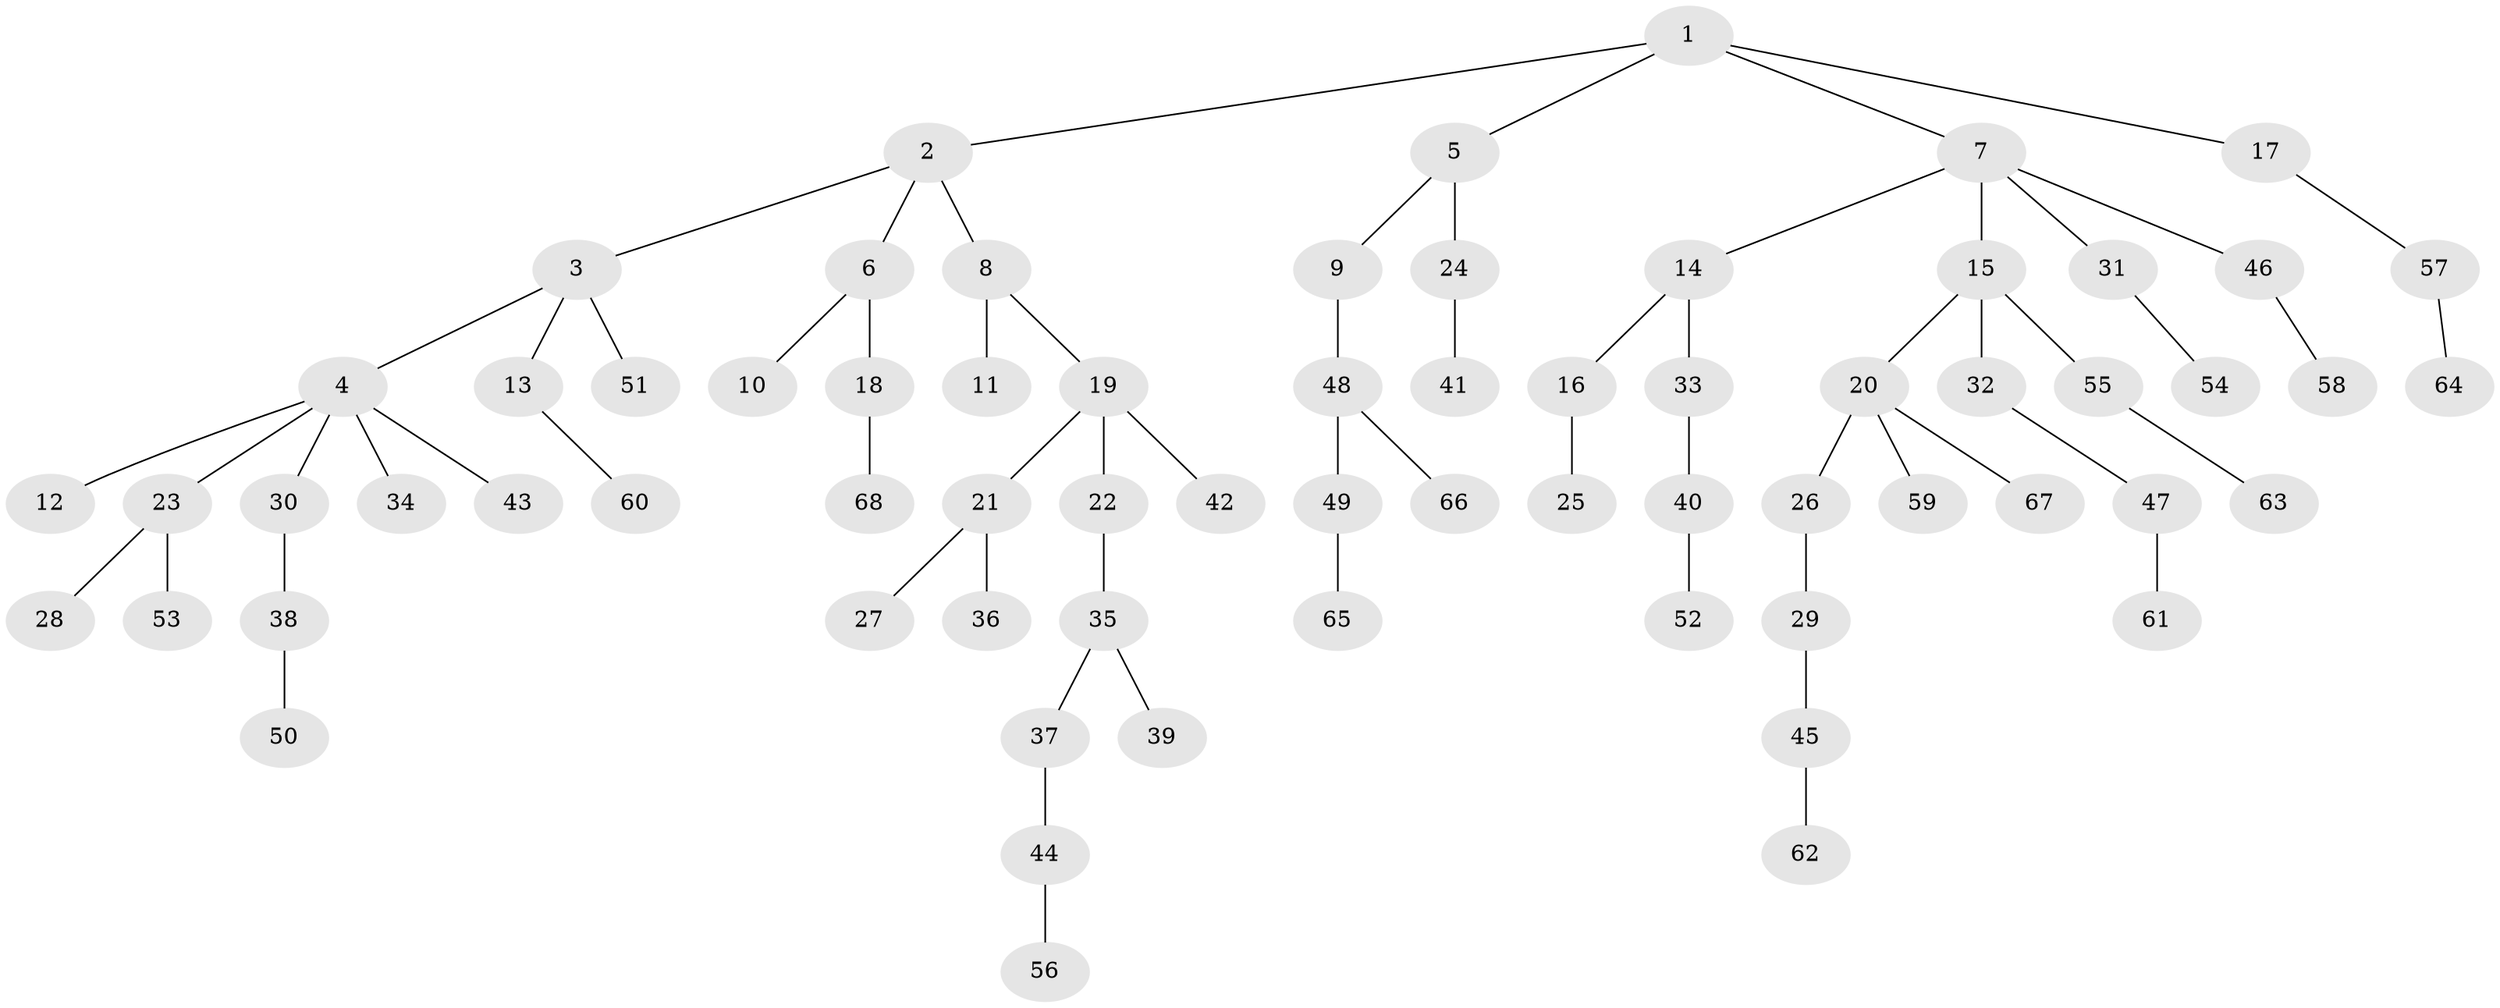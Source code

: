 // coarse degree distribution, {7: 0.023809523809523808, 4: 0.047619047619047616, 3: 0.14285714285714285, 6: 0.023809523809523808, 2: 0.2619047619047619, 1: 0.5}
// Generated by graph-tools (version 1.1) at 2025/42/03/06/25 10:42:04]
// undirected, 68 vertices, 67 edges
graph export_dot {
graph [start="1"]
  node [color=gray90,style=filled];
  1;
  2;
  3;
  4;
  5;
  6;
  7;
  8;
  9;
  10;
  11;
  12;
  13;
  14;
  15;
  16;
  17;
  18;
  19;
  20;
  21;
  22;
  23;
  24;
  25;
  26;
  27;
  28;
  29;
  30;
  31;
  32;
  33;
  34;
  35;
  36;
  37;
  38;
  39;
  40;
  41;
  42;
  43;
  44;
  45;
  46;
  47;
  48;
  49;
  50;
  51;
  52;
  53;
  54;
  55;
  56;
  57;
  58;
  59;
  60;
  61;
  62;
  63;
  64;
  65;
  66;
  67;
  68;
  1 -- 2;
  1 -- 5;
  1 -- 7;
  1 -- 17;
  2 -- 3;
  2 -- 6;
  2 -- 8;
  3 -- 4;
  3 -- 13;
  3 -- 51;
  4 -- 12;
  4 -- 23;
  4 -- 30;
  4 -- 34;
  4 -- 43;
  5 -- 9;
  5 -- 24;
  6 -- 10;
  6 -- 18;
  7 -- 14;
  7 -- 15;
  7 -- 31;
  7 -- 46;
  8 -- 11;
  8 -- 19;
  9 -- 48;
  13 -- 60;
  14 -- 16;
  14 -- 33;
  15 -- 20;
  15 -- 32;
  15 -- 55;
  16 -- 25;
  17 -- 57;
  18 -- 68;
  19 -- 21;
  19 -- 22;
  19 -- 42;
  20 -- 26;
  20 -- 59;
  20 -- 67;
  21 -- 27;
  21 -- 36;
  22 -- 35;
  23 -- 28;
  23 -- 53;
  24 -- 41;
  26 -- 29;
  29 -- 45;
  30 -- 38;
  31 -- 54;
  32 -- 47;
  33 -- 40;
  35 -- 37;
  35 -- 39;
  37 -- 44;
  38 -- 50;
  40 -- 52;
  44 -- 56;
  45 -- 62;
  46 -- 58;
  47 -- 61;
  48 -- 49;
  48 -- 66;
  49 -- 65;
  55 -- 63;
  57 -- 64;
}
